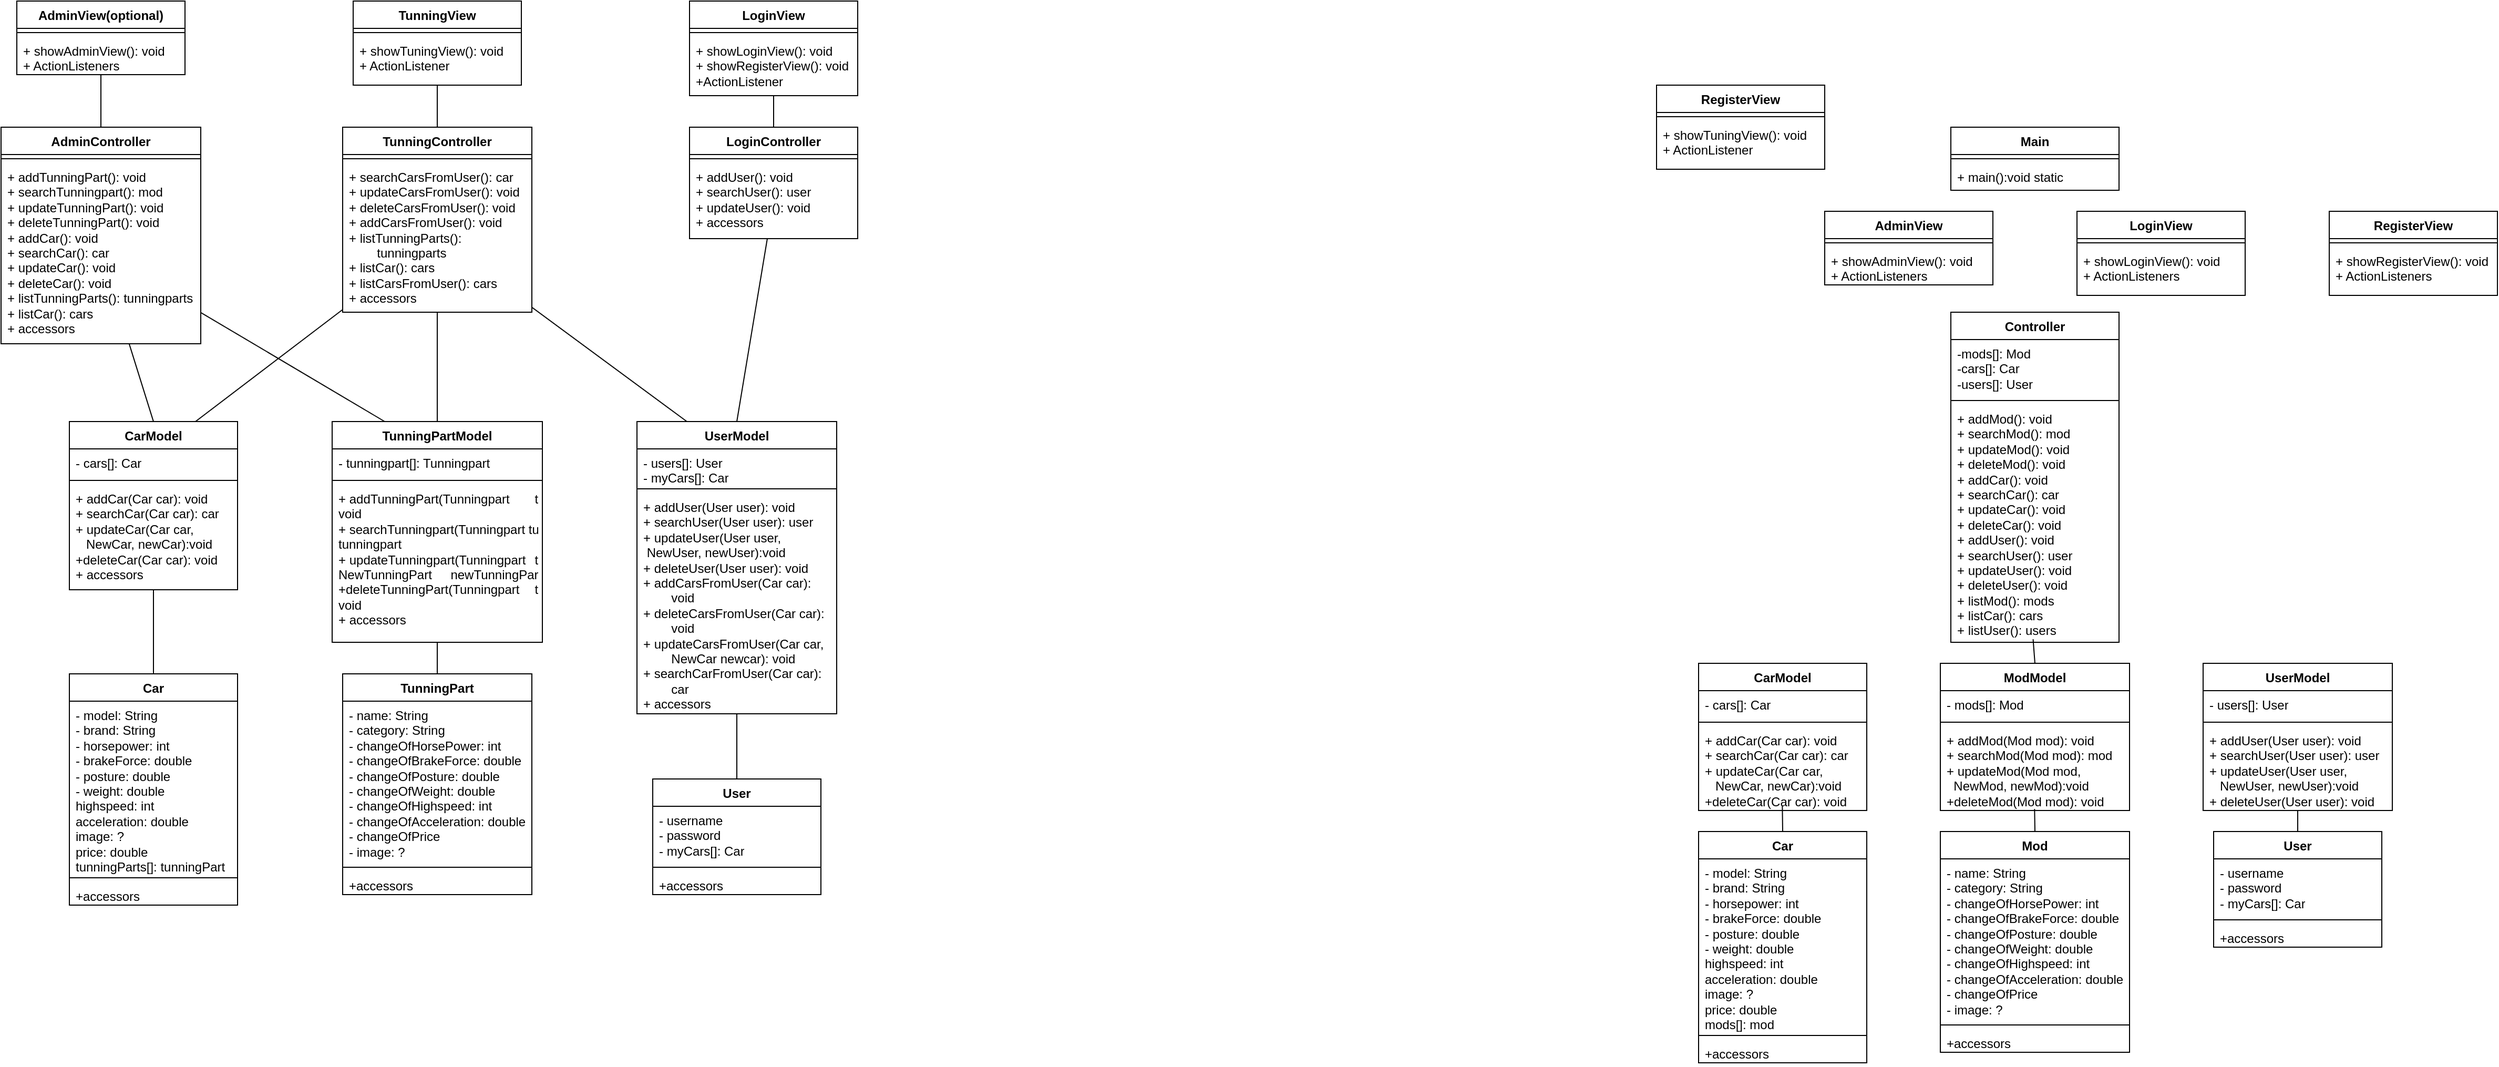 <mxfile version="24.1.0" type="device">
  <diagram name="Page-1" id="LjZXa7_nK6VRFPgZkcE7">
    <mxGraphModel dx="5129" dy="2576" grid="1" gridSize="10" guides="1" tooltips="1" connect="1" arrows="1" fold="1" page="1" pageScale="1" pageWidth="827" pageHeight="1169" math="0" shadow="0">
      <root>
        <mxCell id="0" />
        <mxCell id="1" parent="0" />
        <mxCell id="JdqOerF6xTBq6fjEBsue-1" value="Main" style="swimlane;fontStyle=1;align=center;verticalAlign=top;childLayout=stackLayout;horizontal=1;startSize=26;horizontalStack=0;resizeParent=1;resizeParentMax=0;resizeLast=0;collapsible=1;marginBottom=0;whiteSpace=wrap;html=1;" parent="1" vertex="1">
          <mxGeometry x="280" y="-760" width="160" height="60" as="geometry" />
        </mxCell>
        <mxCell id="JdqOerF6xTBq6fjEBsue-3" value="" style="line;strokeWidth=1;fillColor=none;align=left;verticalAlign=middle;spacingTop=-1;spacingLeft=3;spacingRight=3;rotatable=0;labelPosition=right;points=[];portConstraint=eastwest;strokeColor=inherit;" parent="JdqOerF6xTBq6fjEBsue-1" vertex="1">
          <mxGeometry y="26" width="160" height="8" as="geometry" />
        </mxCell>
        <mxCell id="JdqOerF6xTBq6fjEBsue-4" value="+ main():void static" style="text;strokeColor=none;fillColor=none;align=left;verticalAlign=top;spacingLeft=4;spacingRight=4;overflow=hidden;rotatable=0;points=[[0,0.5],[1,0.5]];portConstraint=eastwest;whiteSpace=wrap;html=1;" parent="JdqOerF6xTBq6fjEBsue-1" vertex="1">
          <mxGeometry y="34" width="160" height="26" as="geometry" />
        </mxCell>
        <mxCell id="JdqOerF6xTBq6fjEBsue-5" value="Car" style="swimlane;fontStyle=1;align=center;verticalAlign=top;childLayout=stackLayout;horizontal=1;startSize=26;horizontalStack=0;resizeParent=1;resizeParentMax=0;resizeLast=0;collapsible=1;marginBottom=0;whiteSpace=wrap;html=1;" parent="1" vertex="1">
          <mxGeometry x="40" y="-90" width="160" height="220" as="geometry" />
        </mxCell>
        <mxCell id="JdqOerF6xTBq6fjEBsue-6" value="- model: String&lt;div&gt;- brand: String&lt;/div&gt;&lt;div&gt;- horsepower: int&lt;/div&gt;&lt;div&gt;- brakeForce: double&lt;/div&gt;&lt;div&gt;- posture: double&lt;/div&gt;&lt;div&gt;- weight: double&lt;/div&gt;&lt;div&gt;highspeed: int&lt;/div&gt;&lt;div&gt;acceleration: double&lt;/div&gt;&lt;div&gt;image: ?&lt;/div&gt;&lt;div&gt;price: double&lt;/div&gt;&lt;div&gt;mods[]: mod&lt;/div&gt;" style="text;strokeColor=none;fillColor=none;align=left;verticalAlign=top;spacingLeft=4;spacingRight=4;overflow=hidden;rotatable=0;points=[[0,0.5],[1,0.5]];portConstraint=eastwest;whiteSpace=wrap;html=1;" parent="JdqOerF6xTBq6fjEBsue-5" vertex="1">
          <mxGeometry y="26" width="160" height="164" as="geometry" />
        </mxCell>
        <mxCell id="JdqOerF6xTBq6fjEBsue-7" value="" style="line;strokeWidth=1;fillColor=none;align=left;verticalAlign=middle;spacingTop=-1;spacingLeft=3;spacingRight=3;rotatable=0;labelPosition=right;points=[];portConstraint=eastwest;strokeColor=inherit;" parent="JdqOerF6xTBq6fjEBsue-5" vertex="1">
          <mxGeometry y="190" width="160" height="8" as="geometry" />
        </mxCell>
        <mxCell id="JdqOerF6xTBq6fjEBsue-8" value="+accessors" style="text;strokeColor=none;fillColor=none;align=left;verticalAlign=top;spacingLeft=4;spacingRight=4;overflow=hidden;rotatable=0;points=[[0,0.5],[1,0.5]];portConstraint=eastwest;whiteSpace=wrap;html=1;" parent="JdqOerF6xTBq6fjEBsue-5" vertex="1">
          <mxGeometry y="198" width="160" height="22" as="geometry" />
        </mxCell>
        <mxCell id="JdqOerF6xTBq6fjEBsue-9" value="User" style="swimlane;fontStyle=1;align=center;verticalAlign=top;childLayout=stackLayout;horizontal=1;startSize=26;horizontalStack=0;resizeParent=1;resizeParentMax=0;resizeLast=0;collapsible=1;marginBottom=0;whiteSpace=wrap;html=1;" parent="1" vertex="1">
          <mxGeometry x="530" y="-90" width="160" height="110" as="geometry" />
        </mxCell>
        <mxCell id="JdqOerF6xTBq6fjEBsue-10" value="- username&lt;div&gt;- password&lt;/div&gt;&lt;div&gt;- myCars[]: Car&lt;/div&gt;" style="text;strokeColor=none;fillColor=none;align=left;verticalAlign=top;spacingLeft=4;spacingRight=4;overflow=hidden;rotatable=0;points=[[0,0.5],[1,0.5]];portConstraint=eastwest;whiteSpace=wrap;html=1;" parent="JdqOerF6xTBq6fjEBsue-9" vertex="1">
          <mxGeometry y="26" width="160" height="54" as="geometry" />
        </mxCell>
        <mxCell id="JdqOerF6xTBq6fjEBsue-11" value="" style="line;strokeWidth=1;fillColor=none;align=left;verticalAlign=middle;spacingTop=-1;spacingLeft=3;spacingRight=3;rotatable=0;labelPosition=right;points=[];portConstraint=eastwest;strokeColor=inherit;" parent="JdqOerF6xTBq6fjEBsue-9" vertex="1">
          <mxGeometry y="80" width="160" height="8" as="geometry" />
        </mxCell>
        <mxCell id="JdqOerF6xTBq6fjEBsue-12" value="+accessors" style="text;strokeColor=none;fillColor=none;align=left;verticalAlign=top;spacingLeft=4;spacingRight=4;overflow=hidden;rotatable=0;points=[[0,0.5],[1,0.5]];portConstraint=eastwest;whiteSpace=wrap;html=1;" parent="JdqOerF6xTBq6fjEBsue-9" vertex="1">
          <mxGeometry y="88" width="160" height="22" as="geometry" />
        </mxCell>
        <mxCell id="JdqOerF6xTBq6fjEBsue-13" value="Mod" style="swimlane;fontStyle=1;align=center;verticalAlign=top;childLayout=stackLayout;horizontal=1;startSize=26;horizontalStack=0;resizeParent=1;resizeParentMax=0;resizeLast=0;collapsible=1;marginBottom=0;whiteSpace=wrap;html=1;" parent="1" vertex="1">
          <mxGeometry x="270" y="-90" width="180" height="210" as="geometry" />
        </mxCell>
        <mxCell id="JdqOerF6xTBq6fjEBsue-14" value="- name: String&lt;div&gt;- category: String&lt;/div&gt;&lt;div&gt;- changeOfHorsePower: int&lt;/div&gt;&lt;div&gt;- changeOfBrakeForce: double&lt;/div&gt;&lt;div&gt;- changeOfPosture: double&lt;/div&gt;&lt;div&gt;- changeOfWeight: double&lt;/div&gt;&lt;div&gt;- changeOfHighspeed: int&lt;/div&gt;&lt;div&gt;- changeOfAcceleration: double&lt;/div&gt;&lt;div&gt;- changeOfPrice&lt;/div&gt;&lt;div&gt;- image: ?&lt;/div&gt;" style="text;strokeColor=none;fillColor=none;align=left;verticalAlign=top;spacingLeft=4;spacingRight=4;overflow=hidden;rotatable=0;points=[[0,0.5],[1,0.5]];portConstraint=eastwest;whiteSpace=wrap;html=1;" parent="JdqOerF6xTBq6fjEBsue-13" vertex="1">
          <mxGeometry y="26" width="180" height="154" as="geometry" />
        </mxCell>
        <mxCell id="JdqOerF6xTBq6fjEBsue-15" value="" style="line;strokeWidth=1;fillColor=none;align=left;verticalAlign=middle;spacingTop=-1;spacingLeft=3;spacingRight=3;rotatable=0;labelPosition=right;points=[];portConstraint=eastwest;strokeColor=inherit;" parent="JdqOerF6xTBq6fjEBsue-13" vertex="1">
          <mxGeometry y="180" width="180" height="8" as="geometry" />
        </mxCell>
        <mxCell id="JdqOerF6xTBq6fjEBsue-16" value="+accessors" style="text;strokeColor=none;fillColor=none;align=left;verticalAlign=top;spacingLeft=4;spacingRight=4;overflow=hidden;rotatable=0;points=[[0,0.5],[1,0.5]];portConstraint=eastwest;whiteSpace=wrap;html=1;" parent="JdqOerF6xTBq6fjEBsue-13" vertex="1">
          <mxGeometry y="188" width="180" height="22" as="geometry" />
        </mxCell>
        <mxCell id="JdqOerF6xTBq6fjEBsue-17" value="CarModel" style="swimlane;fontStyle=1;align=center;verticalAlign=top;childLayout=stackLayout;horizontal=1;startSize=26;horizontalStack=0;resizeParent=1;resizeParentMax=0;resizeLast=0;collapsible=1;marginBottom=0;whiteSpace=wrap;html=1;" parent="1" vertex="1">
          <mxGeometry x="40" y="-250" width="160" height="140" as="geometry" />
        </mxCell>
        <mxCell id="JdqOerF6xTBq6fjEBsue-18" value="- cars[]: Car" style="text;strokeColor=none;fillColor=none;align=left;verticalAlign=top;spacingLeft=4;spacingRight=4;overflow=hidden;rotatable=0;points=[[0,0.5],[1,0.5]];portConstraint=eastwest;whiteSpace=wrap;html=1;" parent="JdqOerF6xTBq6fjEBsue-17" vertex="1">
          <mxGeometry y="26" width="160" height="26" as="geometry" />
        </mxCell>
        <mxCell id="JdqOerF6xTBq6fjEBsue-19" value="" style="line;strokeWidth=1;fillColor=none;align=left;verticalAlign=middle;spacingTop=-1;spacingLeft=3;spacingRight=3;rotatable=0;labelPosition=right;points=[];portConstraint=eastwest;strokeColor=inherit;" parent="JdqOerF6xTBq6fjEBsue-17" vertex="1">
          <mxGeometry y="52" width="160" height="8" as="geometry" />
        </mxCell>
        <mxCell id="JdqOerF6xTBq6fjEBsue-20" value="+ addCar(Car car): void&lt;div&gt;+ searchCar(Car car): car&lt;/div&gt;&lt;div&gt;+ updateCar(Car car,&amp;nbsp; &amp;nbsp; &amp;nbsp; &amp;nbsp; &amp;nbsp; &amp;nbsp; &amp;nbsp; &amp;nbsp;NewCar, newCar):void&lt;/div&gt;&lt;div&gt;+deleteCar(Car car): void&lt;/div&gt;" style="text;strokeColor=none;fillColor=none;align=left;verticalAlign=top;spacingLeft=4;spacingRight=4;overflow=hidden;rotatable=0;points=[[0,0.5],[1,0.5]];portConstraint=eastwest;whiteSpace=wrap;html=1;" parent="JdqOerF6xTBq6fjEBsue-17" vertex="1">
          <mxGeometry y="60" width="160" height="80" as="geometry" />
        </mxCell>
        <mxCell id="JdqOerF6xTBq6fjEBsue-21" value="ModModel" style="swimlane;fontStyle=1;align=center;verticalAlign=top;childLayout=stackLayout;horizontal=1;startSize=26;horizontalStack=0;resizeParent=1;resizeParentMax=0;resizeLast=0;collapsible=1;marginBottom=0;whiteSpace=wrap;html=1;" parent="1" vertex="1">
          <mxGeometry x="270" y="-250" width="180" height="140" as="geometry" />
        </mxCell>
        <mxCell id="JdqOerF6xTBq6fjEBsue-22" value="- mods[]: Mod" style="text;strokeColor=none;fillColor=none;align=left;verticalAlign=top;spacingLeft=4;spacingRight=4;overflow=hidden;rotatable=0;points=[[0,0.5],[1,0.5]];portConstraint=eastwest;whiteSpace=wrap;html=1;" parent="JdqOerF6xTBq6fjEBsue-21" vertex="1">
          <mxGeometry y="26" width="180" height="26" as="geometry" />
        </mxCell>
        <mxCell id="JdqOerF6xTBq6fjEBsue-23" value="" style="line;strokeWidth=1;fillColor=none;align=left;verticalAlign=middle;spacingTop=-1;spacingLeft=3;spacingRight=3;rotatable=0;labelPosition=right;points=[];portConstraint=eastwest;strokeColor=inherit;" parent="JdqOerF6xTBq6fjEBsue-21" vertex="1">
          <mxGeometry y="52" width="180" height="8" as="geometry" />
        </mxCell>
        <mxCell id="JdqOerF6xTBq6fjEBsue-24" value="+ addMod(Mod mod): void&lt;div&gt;+ searchMod(Mod mod): mod&lt;/div&gt;&lt;div&gt;+ updateMod(Mod mod,&amp;nbsp; &amp;nbsp; &amp;nbsp; &amp;nbsp; &amp;nbsp; &amp;nbsp; &amp;nbsp; NewMod, newMod):void&lt;/div&gt;&lt;div&gt;+deleteMod(Mod mod): void&lt;/div&gt;" style="text;strokeColor=none;fillColor=none;align=left;verticalAlign=top;spacingLeft=4;spacingRight=4;overflow=hidden;rotatable=0;points=[[0,0.5],[1,0.5]];portConstraint=eastwest;whiteSpace=wrap;html=1;" parent="JdqOerF6xTBq6fjEBsue-21" vertex="1">
          <mxGeometry y="60" width="180" height="80" as="geometry" />
        </mxCell>
        <mxCell id="JdqOerF6xTBq6fjEBsue-25" value="UserModel" style="swimlane;fontStyle=1;align=center;verticalAlign=top;childLayout=stackLayout;horizontal=1;startSize=26;horizontalStack=0;resizeParent=1;resizeParentMax=0;resizeLast=0;collapsible=1;marginBottom=0;whiteSpace=wrap;html=1;" parent="1" vertex="1">
          <mxGeometry x="520" y="-250" width="180" height="140" as="geometry" />
        </mxCell>
        <mxCell id="JdqOerF6xTBq6fjEBsue-26" value="- users[]: User" style="text;strokeColor=none;fillColor=none;align=left;verticalAlign=top;spacingLeft=4;spacingRight=4;overflow=hidden;rotatable=0;points=[[0,0.5],[1,0.5]];portConstraint=eastwest;whiteSpace=wrap;html=1;" parent="JdqOerF6xTBq6fjEBsue-25" vertex="1">
          <mxGeometry y="26" width="180" height="26" as="geometry" />
        </mxCell>
        <mxCell id="JdqOerF6xTBq6fjEBsue-27" value="" style="line;strokeWidth=1;fillColor=none;align=left;verticalAlign=middle;spacingTop=-1;spacingLeft=3;spacingRight=3;rotatable=0;labelPosition=right;points=[];portConstraint=eastwest;strokeColor=inherit;" parent="JdqOerF6xTBq6fjEBsue-25" vertex="1">
          <mxGeometry y="52" width="180" height="8" as="geometry" />
        </mxCell>
        <mxCell id="JdqOerF6xTBq6fjEBsue-28" value="+ addUser(User user): void&lt;div&gt;+ searchUser(User user): user&lt;/div&gt;&lt;div&gt;+ updateUser(User user,&amp;nbsp; &amp;nbsp; &amp;nbsp; &amp;nbsp; &amp;nbsp; &amp;nbsp; &amp;nbsp; &amp;nbsp;NewUser, newUser):void&lt;/div&gt;&lt;div&gt;+ deleteUser(User user): void&lt;/div&gt;" style="text;strokeColor=none;fillColor=none;align=left;verticalAlign=top;spacingLeft=4;spacingRight=4;overflow=hidden;rotatable=0;points=[[0,0.5],[1,0.5]];portConstraint=eastwest;whiteSpace=wrap;html=1;" parent="JdqOerF6xTBq6fjEBsue-25" vertex="1">
          <mxGeometry y="60" width="180" height="80" as="geometry" />
        </mxCell>
        <mxCell id="JdqOerF6xTBq6fjEBsue-29" value="Controller" style="swimlane;fontStyle=1;align=center;verticalAlign=top;childLayout=stackLayout;horizontal=1;startSize=26;horizontalStack=0;resizeParent=1;resizeParentMax=0;resizeLast=0;collapsible=1;marginBottom=0;whiteSpace=wrap;html=1;" parent="1" vertex="1">
          <mxGeometry x="280" y="-584" width="160" height="314" as="geometry" />
        </mxCell>
        <mxCell id="JdqOerF6xTBq6fjEBsue-33" value="-mods[]: Mod&lt;div&gt;-cars[]: Car&lt;/div&gt;&lt;div&gt;-users[]: User&lt;/div&gt;" style="text;strokeColor=none;fillColor=none;align=left;verticalAlign=top;spacingLeft=4;spacingRight=4;overflow=hidden;rotatable=0;points=[[0,0.5],[1,0.5]];portConstraint=eastwest;whiteSpace=wrap;html=1;" parent="JdqOerF6xTBq6fjEBsue-29" vertex="1">
          <mxGeometry y="26" width="160" height="54" as="geometry" />
        </mxCell>
        <mxCell id="JdqOerF6xTBq6fjEBsue-31" value="" style="line;strokeWidth=1;fillColor=none;align=left;verticalAlign=middle;spacingTop=-1;spacingLeft=3;spacingRight=3;rotatable=0;labelPosition=right;points=[];portConstraint=eastwest;strokeColor=inherit;" parent="JdqOerF6xTBq6fjEBsue-29" vertex="1">
          <mxGeometry y="80" width="160" height="8" as="geometry" />
        </mxCell>
        <mxCell id="JdqOerF6xTBq6fjEBsue-32" value="+ addMod(): void&lt;div&gt;+ searchMod(): mod&lt;/div&gt;&lt;div&gt;+ updateMod(): void&lt;/div&gt;&lt;div&gt;+ deleteMod(): void&lt;/div&gt;&lt;div&gt;+ addCar(): void&lt;/div&gt;&lt;div&gt;+ searchCar(): car&lt;/div&gt;&lt;div&gt;+ updateCar(): void&lt;/div&gt;&lt;div&gt;+ deleteCar(): void&lt;/div&gt;&lt;div&gt;+ addUser(): void&lt;/div&gt;&lt;div&gt;+ searchUser(): user&lt;/div&gt;&lt;div&gt;+ updateUser(): void&lt;/div&gt;&lt;div&gt;+ deleteUser(): void&lt;/div&gt;&lt;div&gt;+ listMod(): mods&lt;/div&gt;&lt;div&gt;+ listCar(): cars&lt;/div&gt;&lt;div&gt;+ listUser(): users&lt;/div&gt;" style="text;strokeColor=none;fillColor=none;align=left;verticalAlign=top;spacingLeft=4;spacingRight=4;overflow=hidden;rotatable=0;points=[[0,0.5],[1,0.5]];portConstraint=eastwest;whiteSpace=wrap;html=1;" parent="JdqOerF6xTBq6fjEBsue-29" vertex="1">
          <mxGeometry y="88" width="160" height="226" as="geometry" />
        </mxCell>
        <mxCell id="JdqOerF6xTBq6fjEBsue-34" value="RegisterView" style="swimlane;fontStyle=1;align=center;verticalAlign=top;childLayout=stackLayout;horizontal=1;startSize=26;horizontalStack=0;resizeParent=1;resizeParentMax=0;resizeLast=0;collapsible=1;marginBottom=0;whiteSpace=wrap;html=1;" parent="1" vertex="1">
          <mxGeometry x="640" y="-680" width="160" height="80" as="geometry" />
        </mxCell>
        <mxCell id="JdqOerF6xTBq6fjEBsue-36" value="" style="line;strokeWidth=1;fillColor=none;align=left;verticalAlign=middle;spacingTop=-1;spacingLeft=3;spacingRight=3;rotatable=0;labelPosition=right;points=[];portConstraint=eastwest;strokeColor=inherit;" parent="JdqOerF6xTBq6fjEBsue-34" vertex="1">
          <mxGeometry y="26" width="160" height="8" as="geometry" />
        </mxCell>
        <mxCell id="JdqOerF6xTBq6fjEBsue-37" value="+ showRegisterView(): void&lt;div&gt;+ ActionListeners&lt;/div&gt;" style="text;strokeColor=none;fillColor=none;align=left;verticalAlign=top;spacingLeft=4;spacingRight=4;overflow=hidden;rotatable=0;points=[[0,0.5],[1,0.5]];portConstraint=eastwest;whiteSpace=wrap;html=1;" parent="JdqOerF6xTBq6fjEBsue-34" vertex="1">
          <mxGeometry y="34" width="160" height="46" as="geometry" />
        </mxCell>
        <mxCell id="JdqOerF6xTBq6fjEBsue-38" value="LoginView" style="swimlane;fontStyle=1;align=center;verticalAlign=top;childLayout=stackLayout;horizontal=1;startSize=26;horizontalStack=0;resizeParent=1;resizeParentMax=0;resizeLast=0;collapsible=1;marginBottom=0;whiteSpace=wrap;html=1;" parent="1" vertex="1">
          <mxGeometry x="400" y="-680" width="160" height="80" as="geometry" />
        </mxCell>
        <mxCell id="JdqOerF6xTBq6fjEBsue-39" value="" style="line;strokeWidth=1;fillColor=none;align=left;verticalAlign=middle;spacingTop=-1;spacingLeft=3;spacingRight=3;rotatable=0;labelPosition=right;points=[];portConstraint=eastwest;strokeColor=inherit;" parent="JdqOerF6xTBq6fjEBsue-38" vertex="1">
          <mxGeometry y="26" width="160" height="8" as="geometry" />
        </mxCell>
        <mxCell id="JdqOerF6xTBq6fjEBsue-40" value="+ showLoginView(): void&lt;div&gt;+ ActionListeners&lt;/div&gt;" style="text;strokeColor=none;fillColor=none;align=left;verticalAlign=top;spacingLeft=4;spacingRight=4;overflow=hidden;rotatable=0;points=[[0,0.5],[1,0.5]];portConstraint=eastwest;whiteSpace=wrap;html=1;" parent="JdqOerF6xTBq6fjEBsue-38" vertex="1">
          <mxGeometry y="34" width="160" height="46" as="geometry" />
        </mxCell>
        <mxCell id="JdqOerF6xTBq6fjEBsue-41" value="AdminView" style="swimlane;fontStyle=1;align=center;verticalAlign=top;childLayout=stackLayout;horizontal=1;startSize=26;horizontalStack=0;resizeParent=1;resizeParentMax=0;resizeLast=0;collapsible=1;marginBottom=0;whiteSpace=wrap;html=1;" parent="1" vertex="1">
          <mxGeometry x="160" y="-680" width="160" height="70" as="geometry" />
        </mxCell>
        <mxCell id="JdqOerF6xTBq6fjEBsue-42" value="" style="line;strokeWidth=1;fillColor=none;align=left;verticalAlign=middle;spacingTop=-1;spacingLeft=3;spacingRight=3;rotatable=0;labelPosition=right;points=[];portConstraint=eastwest;strokeColor=inherit;" parent="JdqOerF6xTBq6fjEBsue-41" vertex="1">
          <mxGeometry y="26" width="160" height="8" as="geometry" />
        </mxCell>
        <mxCell id="JdqOerF6xTBq6fjEBsue-43" value="+ showAdminView(): void&lt;div&gt;+ ActionListeners&lt;/div&gt;" style="text;strokeColor=none;fillColor=none;align=left;verticalAlign=top;spacingLeft=4;spacingRight=4;overflow=hidden;rotatable=0;points=[[0,0.5],[1,0.5]];portConstraint=eastwest;whiteSpace=wrap;html=1;" parent="JdqOerF6xTBq6fjEBsue-41" vertex="1">
          <mxGeometry y="34" width="160" height="36" as="geometry" />
        </mxCell>
        <mxCell id="JdqOerF6xTBq6fjEBsue-44" value="TunningView" style="swimlane;fontStyle=1;align=center;verticalAlign=top;childLayout=stackLayout;horizontal=1;startSize=26;horizontalStack=0;resizeParent=1;resizeParentMax=0;resizeLast=0;collapsible=1;marginBottom=0;whiteSpace=wrap;html=1;" parent="1" vertex="1">
          <mxGeometry x="-1240" y="-880" width="160" height="80" as="geometry" />
        </mxCell>
        <mxCell id="JdqOerF6xTBq6fjEBsue-45" value="" style="line;strokeWidth=1;fillColor=none;align=left;verticalAlign=middle;spacingTop=-1;spacingLeft=3;spacingRight=3;rotatable=0;labelPosition=right;points=[];portConstraint=eastwest;strokeColor=inherit;" parent="JdqOerF6xTBq6fjEBsue-44" vertex="1">
          <mxGeometry y="26" width="160" height="8" as="geometry" />
        </mxCell>
        <mxCell id="JdqOerF6xTBq6fjEBsue-46" value="+ showTuningView(): void&lt;div&gt;+ ActionListener&lt;/div&gt;" style="text;strokeColor=none;fillColor=none;align=left;verticalAlign=top;spacingLeft=4;spacingRight=4;overflow=hidden;rotatable=0;points=[[0,0.5],[1,0.5]];portConstraint=eastwest;whiteSpace=wrap;html=1;" parent="JdqOerF6xTBq6fjEBsue-44" vertex="1">
          <mxGeometry y="34" width="160" height="46" as="geometry" />
        </mxCell>
        <mxCell id="JdqOerF6xTBq6fjEBsue-48" value="" style="endArrow=none;html=1;rounded=0;entryX=0.489;entryY=0.987;entryDx=0;entryDy=0;entryPerimeter=0;exitX=0.5;exitY=0;exitDx=0;exitDy=0;" parent="1" source="JdqOerF6xTBq6fjEBsue-21" target="JdqOerF6xTBq6fjEBsue-32" edge="1">
          <mxGeometry width="50" height="50" relative="1" as="geometry">
            <mxPoint x="590" y="-190" as="sourcePoint" />
            <mxPoint x="640" y="-240" as="targetPoint" />
          </mxGeometry>
        </mxCell>
        <mxCell id="JdqOerF6xTBq6fjEBsue-50" value="" style="endArrow=none;html=1;rounded=0;exitX=0.5;exitY=0;exitDx=0;exitDy=0;" parent="1" source="JdqOerF6xTBq6fjEBsue-9" edge="1">
          <mxGeometry width="50" height="50" relative="1" as="geometry">
            <mxPoint x="590" y="-190" as="sourcePoint" />
            <mxPoint x="610" y="-110" as="targetPoint" />
          </mxGeometry>
        </mxCell>
        <mxCell id="JdqOerF6xTBq6fjEBsue-52" value="" style="endArrow=none;html=1;rounded=0;exitX=0.5;exitY=0;exitDx=0;exitDy=0;entryX=0.498;entryY=0.982;entryDx=0;entryDy=0;entryPerimeter=0;" parent="1" source="JdqOerF6xTBq6fjEBsue-13" target="JdqOerF6xTBq6fjEBsue-24" edge="1">
          <mxGeometry width="50" height="50" relative="1" as="geometry">
            <mxPoint x="620" y="-80" as="sourcePoint" />
            <mxPoint x="620" y="-100" as="targetPoint" />
          </mxGeometry>
        </mxCell>
        <mxCell id="JdqOerF6xTBq6fjEBsue-53" value="" style="endArrow=none;html=1;rounded=0;exitX=0.5;exitY=0;exitDx=0;exitDy=0;entryX=0.498;entryY=0.946;entryDx=0;entryDy=0;entryPerimeter=0;" parent="1" source="JdqOerF6xTBq6fjEBsue-5" target="JdqOerF6xTBq6fjEBsue-20" edge="1">
          <mxGeometry width="50" height="50" relative="1" as="geometry">
            <mxPoint x="590" y="-190" as="sourcePoint" />
            <mxPoint x="640" y="-240" as="targetPoint" />
          </mxGeometry>
        </mxCell>
        <mxCell id="oUacZrngdDr3OiEIOMdx-1" value="LoginView" style="swimlane;fontStyle=1;align=center;verticalAlign=top;childLayout=stackLayout;horizontal=1;startSize=26;horizontalStack=0;resizeParent=1;resizeParentMax=0;resizeLast=0;collapsible=1;marginBottom=0;whiteSpace=wrap;html=1;" vertex="1" parent="1">
          <mxGeometry x="-920" y="-880" width="160" height="90" as="geometry" />
        </mxCell>
        <mxCell id="oUacZrngdDr3OiEIOMdx-2" value="" style="line;strokeWidth=1;fillColor=none;align=left;verticalAlign=middle;spacingTop=-1;spacingLeft=3;spacingRight=3;rotatable=0;labelPosition=right;points=[];portConstraint=eastwest;strokeColor=inherit;" vertex="1" parent="oUacZrngdDr3OiEIOMdx-1">
          <mxGeometry y="26" width="160" height="8" as="geometry" />
        </mxCell>
        <mxCell id="oUacZrngdDr3OiEIOMdx-3" value="+ showLoginView(): void&lt;div&gt;+ showRegisterView(): void&lt;/div&gt;&lt;div&gt;+ActionListener&lt;/div&gt;" style="text;strokeColor=none;fillColor=none;align=left;verticalAlign=top;spacingLeft=4;spacingRight=4;overflow=hidden;rotatable=0;points=[[0,0.5],[1,0.5]];portConstraint=eastwest;whiteSpace=wrap;html=1;" vertex="1" parent="oUacZrngdDr3OiEIOMdx-1">
          <mxGeometry y="34" width="160" height="56" as="geometry" />
        </mxCell>
        <mxCell id="oUacZrngdDr3OiEIOMdx-4" value="RegisterView" style="swimlane;fontStyle=1;align=center;verticalAlign=top;childLayout=stackLayout;horizontal=1;startSize=26;horizontalStack=0;resizeParent=1;resizeParentMax=0;resizeLast=0;collapsible=1;marginBottom=0;whiteSpace=wrap;html=1;" vertex="1" parent="1">
          <mxGeometry y="-800" width="160" height="80" as="geometry" />
        </mxCell>
        <mxCell id="oUacZrngdDr3OiEIOMdx-5" value="" style="line;strokeWidth=1;fillColor=none;align=left;verticalAlign=middle;spacingTop=-1;spacingLeft=3;spacingRight=3;rotatable=0;labelPosition=right;points=[];portConstraint=eastwest;strokeColor=inherit;" vertex="1" parent="oUacZrngdDr3OiEIOMdx-4">
          <mxGeometry y="26" width="160" height="8" as="geometry" />
        </mxCell>
        <mxCell id="oUacZrngdDr3OiEIOMdx-6" value="+ showTuningView(): void&lt;div&gt;+ ActionListener&lt;/div&gt;" style="text;strokeColor=none;fillColor=none;align=left;verticalAlign=top;spacingLeft=4;spacingRight=4;overflow=hidden;rotatable=0;points=[[0,0.5],[1,0.5]];portConstraint=eastwest;whiteSpace=wrap;html=1;" vertex="1" parent="oUacZrngdDr3OiEIOMdx-4">
          <mxGeometry y="34" width="160" height="46" as="geometry" />
        </mxCell>
        <mxCell id="oUacZrngdDr3OiEIOMdx-8" value="AdminView(optional)" style="swimlane;fontStyle=1;align=center;verticalAlign=top;childLayout=stackLayout;horizontal=1;startSize=26;horizontalStack=0;resizeParent=1;resizeParentMax=0;resizeLast=0;collapsible=1;marginBottom=0;whiteSpace=wrap;html=1;" vertex="1" parent="1">
          <mxGeometry x="-1560" y="-880" width="160" height="70" as="geometry" />
        </mxCell>
        <mxCell id="oUacZrngdDr3OiEIOMdx-9" value="" style="line;strokeWidth=1;fillColor=none;align=left;verticalAlign=middle;spacingTop=-1;spacingLeft=3;spacingRight=3;rotatable=0;labelPosition=right;points=[];portConstraint=eastwest;strokeColor=inherit;" vertex="1" parent="oUacZrngdDr3OiEIOMdx-8">
          <mxGeometry y="26" width="160" height="8" as="geometry" />
        </mxCell>
        <mxCell id="oUacZrngdDr3OiEIOMdx-10" value="+ showAdminView(): void&lt;div&gt;+ ActionListeners&lt;/div&gt;" style="text;strokeColor=none;fillColor=none;align=left;verticalAlign=top;spacingLeft=4;spacingRight=4;overflow=hidden;rotatable=0;points=[[0,0.5],[1,0.5]];portConstraint=eastwest;whiteSpace=wrap;html=1;" vertex="1" parent="oUacZrngdDr3OiEIOMdx-8">
          <mxGeometry y="34" width="160" height="36" as="geometry" />
        </mxCell>
        <mxCell id="oUacZrngdDr3OiEIOMdx-11" value="LoginController" style="swimlane;fontStyle=1;align=center;verticalAlign=top;childLayout=stackLayout;horizontal=1;startSize=26;horizontalStack=0;resizeParent=1;resizeParentMax=0;resizeLast=0;collapsible=1;marginBottom=0;whiteSpace=wrap;html=1;" vertex="1" parent="1">
          <mxGeometry x="-920" y="-760" width="160" height="106" as="geometry" />
        </mxCell>
        <mxCell id="oUacZrngdDr3OiEIOMdx-13" value="" style="line;strokeWidth=1;fillColor=none;align=left;verticalAlign=middle;spacingTop=-1;spacingLeft=3;spacingRight=3;rotatable=0;labelPosition=right;points=[];portConstraint=eastwest;strokeColor=inherit;" vertex="1" parent="oUacZrngdDr3OiEIOMdx-11">
          <mxGeometry y="26" width="160" height="8" as="geometry" />
        </mxCell>
        <mxCell id="oUacZrngdDr3OiEIOMdx-14" value="&lt;div&gt;+ addUser(): void&lt;/div&gt;&lt;div&gt;+ searchUser(): user&lt;/div&gt;&lt;div&gt;+ updateUser(): void&lt;/div&gt;&lt;div&gt;+ accessors&lt;/div&gt;" style="text;strokeColor=none;fillColor=none;align=left;verticalAlign=top;spacingLeft=4;spacingRight=4;overflow=hidden;rotatable=0;points=[[0,0.5],[1,0.5]];portConstraint=eastwest;whiteSpace=wrap;html=1;" vertex="1" parent="oUacZrngdDr3OiEIOMdx-11">
          <mxGeometry y="34" width="160" height="72" as="geometry" />
        </mxCell>
        <mxCell id="oUacZrngdDr3OiEIOMdx-15" value="TunningController" style="swimlane;fontStyle=1;align=center;verticalAlign=top;childLayout=stackLayout;horizontal=1;startSize=26;horizontalStack=0;resizeParent=1;resizeParentMax=0;resizeLast=0;collapsible=1;marginBottom=0;whiteSpace=wrap;html=1;" vertex="1" parent="1">
          <mxGeometry x="-1250" y="-760" width="180" height="176" as="geometry" />
        </mxCell>
        <mxCell id="oUacZrngdDr3OiEIOMdx-17" value="" style="line;strokeWidth=1;fillColor=none;align=left;verticalAlign=middle;spacingTop=-1;spacingLeft=3;spacingRight=3;rotatable=0;labelPosition=right;points=[];portConstraint=eastwest;strokeColor=inherit;" vertex="1" parent="oUacZrngdDr3OiEIOMdx-15">
          <mxGeometry y="26" width="180" height="8" as="geometry" />
        </mxCell>
        <mxCell id="oUacZrngdDr3OiEIOMdx-18" value="&lt;div&gt;&lt;span style=&quot;background-color: initial;&quot;&gt;+ searchCarsFromUser(): car&lt;/span&gt;&lt;br&gt;&lt;/div&gt;&lt;div&gt;+ updateCarsFromUser(): void&lt;/div&gt;&lt;div&gt;+ deleteCarsFromUser(): void&lt;/div&gt;&lt;div&gt;+ addCarsFromUser(): void&lt;/div&gt;&lt;div&gt;+ listTunningParts():&amp;nbsp; &amp;nbsp; &amp;nbsp; &amp;nbsp; &amp;nbsp; &lt;span style=&quot;white-space: pre;&quot;&gt;&#x9;&lt;/span&gt;tunningparts&lt;/div&gt;&lt;div&gt;+ listCar(): cars&lt;/div&gt;&lt;div&gt;+ listCarsFromUser(): cars&lt;/div&gt;&lt;div&gt;+ accessors&lt;/div&gt;" style="text;strokeColor=none;fillColor=none;align=left;verticalAlign=top;spacingLeft=4;spacingRight=4;overflow=hidden;rotatable=0;points=[[0,0.5],[1,0.5]];portConstraint=eastwest;whiteSpace=wrap;html=1;" vertex="1" parent="oUacZrngdDr3OiEIOMdx-15">
          <mxGeometry y="34" width="180" height="142" as="geometry" />
        </mxCell>
        <mxCell id="oUacZrngdDr3OiEIOMdx-19" value="AdminController" style="swimlane;fontStyle=1;align=center;verticalAlign=top;childLayout=stackLayout;horizontal=1;startSize=26;horizontalStack=0;resizeParent=1;resizeParentMax=0;resizeLast=0;collapsible=1;marginBottom=0;whiteSpace=wrap;html=1;" vertex="1" parent="1">
          <mxGeometry x="-1575" y="-760" width="190" height="206" as="geometry" />
        </mxCell>
        <mxCell id="oUacZrngdDr3OiEIOMdx-21" value="" style="line;strokeWidth=1;fillColor=none;align=left;verticalAlign=middle;spacingTop=-1;spacingLeft=3;spacingRight=3;rotatable=0;labelPosition=right;points=[];portConstraint=eastwest;strokeColor=inherit;" vertex="1" parent="oUacZrngdDr3OiEIOMdx-19">
          <mxGeometry y="26" width="190" height="8" as="geometry" />
        </mxCell>
        <mxCell id="oUacZrngdDr3OiEIOMdx-22" value="+ addTunningPart(): void&lt;div&gt;+ searchTunningpart(): mod&lt;/div&gt;&lt;div&gt;+ updateTunningPart(): void&lt;/div&gt;&lt;div&gt;+ deleteTunningPart(): void&lt;/div&gt;&lt;div&gt;+ addCar(): void&lt;/div&gt;&lt;div&gt;+ searchCar(): car&lt;/div&gt;&lt;div&gt;+ updateCar(): void&lt;/div&gt;&lt;div&gt;+ deleteCar(): void&lt;/div&gt;&lt;div&gt;+ listTunningParts(): tunningparts&lt;/div&gt;&lt;div&gt;+ listCar(): cars&lt;/div&gt;&lt;div&gt;+ accessors&lt;/div&gt;" style="text;strokeColor=none;fillColor=none;align=left;verticalAlign=top;spacingLeft=4;spacingRight=4;overflow=hidden;rotatable=0;points=[[0,0.5],[1,0.5]];portConstraint=eastwest;whiteSpace=wrap;html=1;" vertex="1" parent="oUacZrngdDr3OiEIOMdx-19">
          <mxGeometry y="34" width="190" height="172" as="geometry" />
        </mxCell>
        <mxCell id="oUacZrngdDr3OiEIOMdx-23" value="CarModel" style="swimlane;fontStyle=1;align=center;verticalAlign=top;childLayout=stackLayout;horizontal=1;startSize=26;horizontalStack=0;resizeParent=1;resizeParentMax=0;resizeLast=0;collapsible=1;marginBottom=0;whiteSpace=wrap;html=1;" vertex="1" parent="1">
          <mxGeometry x="-1510" y="-480" width="160" height="160" as="geometry" />
        </mxCell>
        <mxCell id="oUacZrngdDr3OiEIOMdx-24" value="- cars[]: Car" style="text;strokeColor=none;fillColor=none;align=left;verticalAlign=top;spacingLeft=4;spacingRight=4;overflow=hidden;rotatable=0;points=[[0,0.5],[1,0.5]];portConstraint=eastwest;whiteSpace=wrap;html=1;" vertex="1" parent="oUacZrngdDr3OiEIOMdx-23">
          <mxGeometry y="26" width="160" height="26" as="geometry" />
        </mxCell>
        <mxCell id="oUacZrngdDr3OiEIOMdx-25" value="" style="line;strokeWidth=1;fillColor=none;align=left;verticalAlign=middle;spacingTop=-1;spacingLeft=3;spacingRight=3;rotatable=0;labelPosition=right;points=[];portConstraint=eastwest;strokeColor=inherit;" vertex="1" parent="oUacZrngdDr3OiEIOMdx-23">
          <mxGeometry y="52" width="160" height="8" as="geometry" />
        </mxCell>
        <mxCell id="oUacZrngdDr3OiEIOMdx-26" value="+ addCar(Car car): void&lt;div&gt;+ searchCar(Car car): car&lt;/div&gt;&lt;div&gt;+ updateCar(Car car,&amp;nbsp; &amp;nbsp; &amp;nbsp; &amp;nbsp; &amp;nbsp; &amp;nbsp; &amp;nbsp; &amp;nbsp;NewCar, newCar):void&lt;/div&gt;&lt;div&gt;+deleteCar(Car car): void&lt;/div&gt;&lt;div&gt;+ accessors&lt;/div&gt;" style="text;strokeColor=none;fillColor=none;align=left;verticalAlign=top;spacingLeft=4;spacingRight=4;overflow=hidden;rotatable=0;points=[[0,0.5],[1,0.5]];portConstraint=eastwest;whiteSpace=wrap;html=1;" vertex="1" parent="oUacZrngdDr3OiEIOMdx-23">
          <mxGeometry y="60" width="160" height="100" as="geometry" />
        </mxCell>
        <mxCell id="oUacZrngdDr3OiEIOMdx-27" value="UserModel" style="swimlane;fontStyle=1;align=center;verticalAlign=top;childLayout=stackLayout;horizontal=1;startSize=26;horizontalStack=0;resizeParent=1;resizeParentMax=0;resizeLast=0;collapsible=1;marginBottom=0;whiteSpace=wrap;html=1;" vertex="1" parent="1">
          <mxGeometry x="-970" y="-480" width="190" height="278" as="geometry" />
        </mxCell>
        <mxCell id="oUacZrngdDr3OiEIOMdx-28" value="- users[]: User&lt;div&gt;- myCars[]: Car&lt;/div&gt;" style="text;strokeColor=none;fillColor=none;align=left;verticalAlign=top;spacingLeft=4;spacingRight=4;overflow=hidden;rotatable=0;points=[[0,0.5],[1,0.5]];portConstraint=eastwest;whiteSpace=wrap;html=1;" vertex="1" parent="oUacZrngdDr3OiEIOMdx-27">
          <mxGeometry y="26" width="190" height="34" as="geometry" />
        </mxCell>
        <mxCell id="oUacZrngdDr3OiEIOMdx-29" value="" style="line;strokeWidth=1;fillColor=none;align=left;verticalAlign=middle;spacingTop=-1;spacingLeft=3;spacingRight=3;rotatable=0;labelPosition=right;points=[];portConstraint=eastwest;strokeColor=inherit;" vertex="1" parent="oUacZrngdDr3OiEIOMdx-27">
          <mxGeometry y="60" width="190" height="8" as="geometry" />
        </mxCell>
        <mxCell id="oUacZrngdDr3OiEIOMdx-30" value="+ addUser(User user): void&lt;div&gt;+ searchUser(User user): user&lt;/div&gt;&lt;div&gt;+ updateUser(User user,&amp;nbsp; &amp;nbsp; &amp;nbsp; &amp;nbsp; &amp;nbsp; &amp;nbsp; &amp;nbsp; &amp;nbsp;NewUser, newUser):void&lt;/div&gt;&lt;div&gt;+ deleteUser(User user): void&lt;/div&gt;&lt;div&gt;+ addCarsFromUser(Car car): &lt;span style=&quot;white-space: pre;&quot;&gt;&#x9;&lt;/span&gt;void&lt;/div&gt;&lt;div&gt;+ deleteCarsFromUser(Car car): &lt;span style=&quot;white-space: pre;&quot;&gt;&#x9;&lt;/span&gt;void&lt;/div&gt;&lt;div&gt;+ updateCarsFromUser(Car car, &lt;span style=&quot;white-space: pre;&quot;&gt;&#x9;&lt;/span&gt;NewCar newcar): void&lt;/div&gt;&lt;div&gt;+ searchCarFromUser(Car car): &lt;span style=&quot;white-space: pre;&quot;&gt;&#x9;&lt;/span&gt;car&lt;/div&gt;&lt;div&gt;+ accessors&lt;/div&gt;" style="text;strokeColor=none;fillColor=none;align=left;verticalAlign=top;spacingLeft=4;spacingRight=4;overflow=hidden;rotatable=0;points=[[0,0.5],[1,0.5]];portConstraint=eastwest;whiteSpace=wrap;html=1;" vertex="1" parent="oUacZrngdDr3OiEIOMdx-27">
          <mxGeometry y="68" width="190" height="210" as="geometry" />
        </mxCell>
        <mxCell id="oUacZrngdDr3OiEIOMdx-31" value="TunningPartModel" style="swimlane;fontStyle=1;align=center;verticalAlign=top;childLayout=stackLayout;horizontal=1;startSize=26;horizontalStack=0;resizeParent=1;resizeParentMax=0;resizeLast=0;collapsible=1;marginBottom=0;whiteSpace=wrap;html=1;" vertex="1" parent="1">
          <mxGeometry x="-1260" y="-480" width="200" height="210" as="geometry" />
        </mxCell>
        <mxCell id="oUacZrngdDr3OiEIOMdx-32" value="- tunningpart[]: Tunningpart" style="text;strokeColor=none;fillColor=none;align=left;verticalAlign=top;spacingLeft=4;spacingRight=4;overflow=hidden;rotatable=0;points=[[0,0.5],[1,0.5]];portConstraint=eastwest;whiteSpace=wrap;html=1;" vertex="1" parent="oUacZrngdDr3OiEIOMdx-31">
          <mxGeometry y="26" width="200" height="26" as="geometry" />
        </mxCell>
        <mxCell id="oUacZrngdDr3OiEIOMdx-33" value="" style="line;strokeWidth=1;fillColor=none;align=left;verticalAlign=middle;spacingTop=-1;spacingLeft=3;spacingRight=3;rotatable=0;labelPosition=right;points=[];portConstraint=eastwest;strokeColor=inherit;" vertex="1" parent="oUacZrngdDr3OiEIOMdx-31">
          <mxGeometry y="52" width="200" height="8" as="geometry" />
        </mxCell>
        <mxCell id="oUacZrngdDr3OiEIOMdx-34" value="+ addTunningPart(Tunningpart &lt;span style=&quot;white-space: pre;&quot;&gt;&#x9;&lt;/span&gt;tunningpart): void&lt;div&gt;+ searchTunningpart(Tunningpart tunningpart): tunningpart&lt;/div&gt;&lt;div&gt;+ updateTunningpart(Tunningpart &lt;span style=&quot;white-space: pre;&quot;&gt;&#x9;&lt;/span&gt;tunningpart, NewTunningPart &lt;span style=&quot;white-space: pre;&quot;&gt;&#x9;&lt;/span&gt;newTunningPart ):void&lt;/div&gt;&lt;div&gt;+deleteTunningPart(Tunningpart &lt;span style=&quot;white-space: pre;&quot;&gt;&#x9;&lt;/span&gt;tunningparts): void&lt;/div&gt;&lt;div&gt;+ accessors&lt;/div&gt;" style="text;strokeColor=none;fillColor=none;align=left;verticalAlign=top;spacingLeft=4;spacingRight=4;overflow=hidden;rotatable=0;points=[[0,0.5],[1,0.5]];portConstraint=eastwest;whiteSpace=wrap;html=1;" vertex="1" parent="oUacZrngdDr3OiEIOMdx-31">
          <mxGeometry y="60" width="200" height="150" as="geometry" />
        </mxCell>
        <mxCell id="oUacZrngdDr3OiEIOMdx-35" value="Car" style="swimlane;fontStyle=1;align=center;verticalAlign=top;childLayout=stackLayout;horizontal=1;startSize=26;horizontalStack=0;resizeParent=1;resizeParentMax=0;resizeLast=0;collapsible=1;marginBottom=0;whiteSpace=wrap;html=1;" vertex="1" parent="1">
          <mxGeometry x="-1510" y="-240" width="160" height="220" as="geometry" />
        </mxCell>
        <mxCell id="oUacZrngdDr3OiEIOMdx-36" value="- model: String&lt;div&gt;- brand: String&lt;/div&gt;&lt;div&gt;- horsepower: int&lt;/div&gt;&lt;div&gt;- brakeForce: double&lt;/div&gt;&lt;div&gt;- posture: double&lt;/div&gt;&lt;div&gt;- weight: double&lt;/div&gt;&lt;div&gt;highspeed: int&lt;/div&gt;&lt;div&gt;acceleration: double&lt;/div&gt;&lt;div&gt;image: ?&lt;/div&gt;&lt;div&gt;price: double&lt;/div&gt;&lt;div&gt;tunningParts[]: tunningPart&lt;/div&gt;" style="text;strokeColor=none;fillColor=none;align=left;verticalAlign=top;spacingLeft=4;spacingRight=4;overflow=hidden;rotatable=0;points=[[0,0.5],[1,0.5]];portConstraint=eastwest;whiteSpace=wrap;html=1;" vertex="1" parent="oUacZrngdDr3OiEIOMdx-35">
          <mxGeometry y="26" width="160" height="164" as="geometry" />
        </mxCell>
        <mxCell id="oUacZrngdDr3OiEIOMdx-37" value="" style="line;strokeWidth=1;fillColor=none;align=left;verticalAlign=middle;spacingTop=-1;spacingLeft=3;spacingRight=3;rotatable=0;labelPosition=right;points=[];portConstraint=eastwest;strokeColor=inherit;" vertex="1" parent="oUacZrngdDr3OiEIOMdx-35">
          <mxGeometry y="190" width="160" height="8" as="geometry" />
        </mxCell>
        <mxCell id="oUacZrngdDr3OiEIOMdx-38" value="+accessors" style="text;strokeColor=none;fillColor=none;align=left;verticalAlign=top;spacingLeft=4;spacingRight=4;overflow=hidden;rotatable=0;points=[[0,0.5],[1,0.5]];portConstraint=eastwest;whiteSpace=wrap;html=1;" vertex="1" parent="oUacZrngdDr3OiEIOMdx-35">
          <mxGeometry y="198" width="160" height="22" as="geometry" />
        </mxCell>
        <mxCell id="oUacZrngdDr3OiEIOMdx-39" value="User" style="swimlane;fontStyle=1;align=center;verticalAlign=top;childLayout=stackLayout;horizontal=1;startSize=26;horizontalStack=0;resizeParent=1;resizeParentMax=0;resizeLast=0;collapsible=1;marginBottom=0;whiteSpace=wrap;html=1;" vertex="1" parent="1">
          <mxGeometry x="-955" y="-140" width="160" height="110" as="geometry" />
        </mxCell>
        <mxCell id="oUacZrngdDr3OiEIOMdx-40" value="- username&lt;div&gt;- password&lt;/div&gt;&lt;div&gt;- myCars[]: Car&lt;/div&gt;" style="text;strokeColor=none;fillColor=none;align=left;verticalAlign=top;spacingLeft=4;spacingRight=4;overflow=hidden;rotatable=0;points=[[0,0.5],[1,0.5]];portConstraint=eastwest;whiteSpace=wrap;html=1;" vertex="1" parent="oUacZrngdDr3OiEIOMdx-39">
          <mxGeometry y="26" width="160" height="54" as="geometry" />
        </mxCell>
        <mxCell id="oUacZrngdDr3OiEIOMdx-41" value="" style="line;strokeWidth=1;fillColor=none;align=left;verticalAlign=middle;spacingTop=-1;spacingLeft=3;spacingRight=3;rotatable=0;labelPosition=right;points=[];portConstraint=eastwest;strokeColor=inherit;" vertex="1" parent="oUacZrngdDr3OiEIOMdx-39">
          <mxGeometry y="80" width="160" height="8" as="geometry" />
        </mxCell>
        <mxCell id="oUacZrngdDr3OiEIOMdx-42" value="+accessors" style="text;strokeColor=none;fillColor=none;align=left;verticalAlign=top;spacingLeft=4;spacingRight=4;overflow=hidden;rotatable=0;points=[[0,0.5],[1,0.5]];portConstraint=eastwest;whiteSpace=wrap;html=1;" vertex="1" parent="oUacZrngdDr3OiEIOMdx-39">
          <mxGeometry y="88" width="160" height="22" as="geometry" />
        </mxCell>
        <mxCell id="oUacZrngdDr3OiEIOMdx-43" value="TunningPart" style="swimlane;fontStyle=1;align=center;verticalAlign=top;childLayout=stackLayout;horizontal=1;startSize=26;horizontalStack=0;resizeParent=1;resizeParentMax=0;resizeLast=0;collapsible=1;marginBottom=0;whiteSpace=wrap;html=1;" vertex="1" parent="1">
          <mxGeometry x="-1250" y="-240" width="180" height="210" as="geometry" />
        </mxCell>
        <mxCell id="oUacZrngdDr3OiEIOMdx-44" value="- name: String&lt;div&gt;- category: String&lt;/div&gt;&lt;div&gt;- changeOfHorsePower: int&lt;/div&gt;&lt;div&gt;- changeOfBrakeForce: double&lt;/div&gt;&lt;div&gt;- changeOfPosture: double&lt;/div&gt;&lt;div&gt;- changeOfWeight: double&lt;/div&gt;&lt;div&gt;- changeOfHighspeed: int&lt;/div&gt;&lt;div&gt;- changeOfAcceleration: double&lt;/div&gt;&lt;div&gt;- changeOfPrice&lt;/div&gt;&lt;div&gt;- image: ?&lt;/div&gt;" style="text;strokeColor=none;fillColor=none;align=left;verticalAlign=top;spacingLeft=4;spacingRight=4;overflow=hidden;rotatable=0;points=[[0,0.5],[1,0.5]];portConstraint=eastwest;whiteSpace=wrap;html=1;" vertex="1" parent="oUacZrngdDr3OiEIOMdx-43">
          <mxGeometry y="26" width="180" height="154" as="geometry" />
        </mxCell>
        <mxCell id="oUacZrngdDr3OiEIOMdx-45" value="" style="line;strokeWidth=1;fillColor=none;align=left;verticalAlign=middle;spacingTop=-1;spacingLeft=3;spacingRight=3;rotatable=0;labelPosition=right;points=[];portConstraint=eastwest;strokeColor=inherit;" vertex="1" parent="oUacZrngdDr3OiEIOMdx-43">
          <mxGeometry y="180" width="180" height="8" as="geometry" />
        </mxCell>
        <mxCell id="oUacZrngdDr3OiEIOMdx-46" value="+accessors" style="text;strokeColor=none;fillColor=none;align=left;verticalAlign=top;spacingLeft=4;spacingRight=4;overflow=hidden;rotatable=0;points=[[0,0.5],[1,0.5]];portConstraint=eastwest;whiteSpace=wrap;html=1;" vertex="1" parent="oUacZrngdDr3OiEIOMdx-43">
          <mxGeometry y="188" width="180" height="22" as="geometry" />
        </mxCell>
        <mxCell id="oUacZrngdDr3OiEIOMdx-47" value="" style="endArrow=none;html=1;rounded=0;exitX=0.5;exitY=0;exitDx=0;exitDy=0;" edge="1" parent="1" source="oUacZrngdDr3OiEIOMdx-39" target="oUacZrngdDr3OiEIOMdx-30">
          <mxGeometry width="50" height="50" relative="1" as="geometry">
            <mxPoint x="-90" y="-210" as="sourcePoint" />
            <mxPoint x="-40" y="-260" as="targetPoint" />
          </mxGeometry>
        </mxCell>
        <mxCell id="oUacZrngdDr3OiEIOMdx-48" value="" style="endArrow=none;html=1;rounded=0;exitX=0.5;exitY=0;exitDx=0;exitDy=0;" edge="1" parent="1" source="oUacZrngdDr3OiEIOMdx-27" target="oUacZrngdDr3OiEIOMdx-14">
          <mxGeometry width="50" height="50" relative="1" as="geometry">
            <mxPoint x="-90" y="-210" as="sourcePoint" />
            <mxPoint x="-40" y="-260" as="targetPoint" />
          </mxGeometry>
        </mxCell>
        <mxCell id="oUacZrngdDr3OiEIOMdx-49" value="" style="endArrow=none;html=1;rounded=0;exitX=0.5;exitY=0;exitDx=0;exitDy=0;" edge="1" parent="1" source="oUacZrngdDr3OiEIOMdx-11" target="oUacZrngdDr3OiEIOMdx-3">
          <mxGeometry width="50" height="50" relative="1" as="geometry">
            <mxPoint x="-90" y="-210" as="sourcePoint" />
            <mxPoint x="-40" y="-260" as="targetPoint" />
          </mxGeometry>
        </mxCell>
        <mxCell id="oUacZrngdDr3OiEIOMdx-50" value="" style="endArrow=none;html=1;rounded=0;exitX=0.5;exitY=0;exitDx=0;exitDy=0;" edge="1" parent="1" source="oUacZrngdDr3OiEIOMdx-43" target="oUacZrngdDr3OiEIOMdx-34">
          <mxGeometry width="50" height="50" relative="1" as="geometry">
            <mxPoint x="-380" y="-110" as="sourcePoint" />
            <mxPoint x="-40" y="-260" as="targetPoint" />
          </mxGeometry>
        </mxCell>
        <mxCell id="oUacZrngdDr3OiEIOMdx-51" value="" style="endArrow=none;html=1;rounded=0;exitX=0.5;exitY=0;exitDx=0;exitDy=0;" edge="1" parent="1" source="oUacZrngdDr3OiEIOMdx-35" target="oUacZrngdDr3OiEIOMdx-26">
          <mxGeometry width="50" height="50" relative="1" as="geometry">
            <mxPoint x="-90" y="-210" as="sourcePoint" />
            <mxPoint x="-40" y="-260" as="targetPoint" />
          </mxGeometry>
        </mxCell>
        <mxCell id="oUacZrngdDr3OiEIOMdx-52" value="" style="endArrow=none;html=1;rounded=0;entryX=0.5;entryY=0;entryDx=0;entryDy=0;" edge="1" parent="1" source="oUacZrngdDr3OiEIOMdx-18" target="oUacZrngdDr3OiEIOMdx-31">
          <mxGeometry width="50" height="50" relative="1" as="geometry">
            <mxPoint x="-90" y="-210" as="sourcePoint" />
            <mxPoint x="-40" y="-260" as="targetPoint" />
          </mxGeometry>
        </mxCell>
        <mxCell id="oUacZrngdDr3OiEIOMdx-53" value="" style="endArrow=none;html=1;rounded=0;exitX=0.5;exitY=0;exitDx=0;exitDy=0;" edge="1" parent="1" source="oUacZrngdDr3OiEIOMdx-23" target="oUacZrngdDr3OiEIOMdx-22">
          <mxGeometry width="50" height="50" relative="1" as="geometry">
            <mxPoint x="-90" y="-210" as="sourcePoint" />
            <mxPoint x="-1050" y="-580" as="targetPoint" />
          </mxGeometry>
        </mxCell>
        <mxCell id="oUacZrngdDr3OiEIOMdx-54" value="" style="endArrow=none;html=1;rounded=0;exitX=0.5;exitY=0;exitDx=0;exitDy=0;" edge="1" parent="1" source="oUacZrngdDr3OiEIOMdx-15" target="JdqOerF6xTBq6fjEBsue-46">
          <mxGeometry width="50" height="50" relative="1" as="geometry">
            <mxPoint x="-90" y="-210" as="sourcePoint" />
            <mxPoint x="-40" y="-260" as="targetPoint" />
          </mxGeometry>
        </mxCell>
        <mxCell id="oUacZrngdDr3OiEIOMdx-55" value="" style="endArrow=none;html=1;rounded=0;exitX=0.5;exitY=0;exitDx=0;exitDy=0;" edge="1" parent="1" source="oUacZrngdDr3OiEIOMdx-19" target="oUacZrngdDr3OiEIOMdx-10">
          <mxGeometry width="50" height="50" relative="1" as="geometry">
            <mxPoint x="-90" y="-210" as="sourcePoint" />
            <mxPoint x="-40" y="-260" as="targetPoint" />
          </mxGeometry>
        </mxCell>
        <mxCell id="oUacZrngdDr3OiEIOMdx-56" value="" style="endArrow=none;html=1;rounded=0;exitX=0.25;exitY=0;exitDx=0;exitDy=0;" edge="1" parent="1" source="oUacZrngdDr3OiEIOMdx-31" target="oUacZrngdDr3OiEIOMdx-22">
          <mxGeometry width="50" height="50" relative="1" as="geometry">
            <mxPoint x="-90" y="-210" as="sourcePoint" />
            <mxPoint x="-40" y="-260" as="targetPoint" />
          </mxGeometry>
        </mxCell>
        <mxCell id="oUacZrngdDr3OiEIOMdx-57" value="" style="endArrow=none;html=1;rounded=0;exitX=0.25;exitY=0;exitDx=0;exitDy=0;" edge="1" parent="1" source="oUacZrngdDr3OiEIOMdx-27" target="oUacZrngdDr3OiEIOMdx-18">
          <mxGeometry width="50" height="50" relative="1" as="geometry">
            <mxPoint x="-90" y="-210" as="sourcePoint" />
            <mxPoint x="-40" y="-260" as="targetPoint" />
          </mxGeometry>
        </mxCell>
        <mxCell id="oUacZrngdDr3OiEIOMdx-58" value="" style="endArrow=none;html=1;rounded=0;exitX=0.75;exitY=0;exitDx=0;exitDy=0;" edge="1" parent="1" source="oUacZrngdDr3OiEIOMdx-23" target="oUacZrngdDr3OiEIOMdx-18">
          <mxGeometry width="50" height="50" relative="1" as="geometry">
            <mxPoint x="-90" y="-210" as="sourcePoint" />
            <mxPoint x="-40" y="-260" as="targetPoint" />
          </mxGeometry>
        </mxCell>
      </root>
    </mxGraphModel>
  </diagram>
</mxfile>
